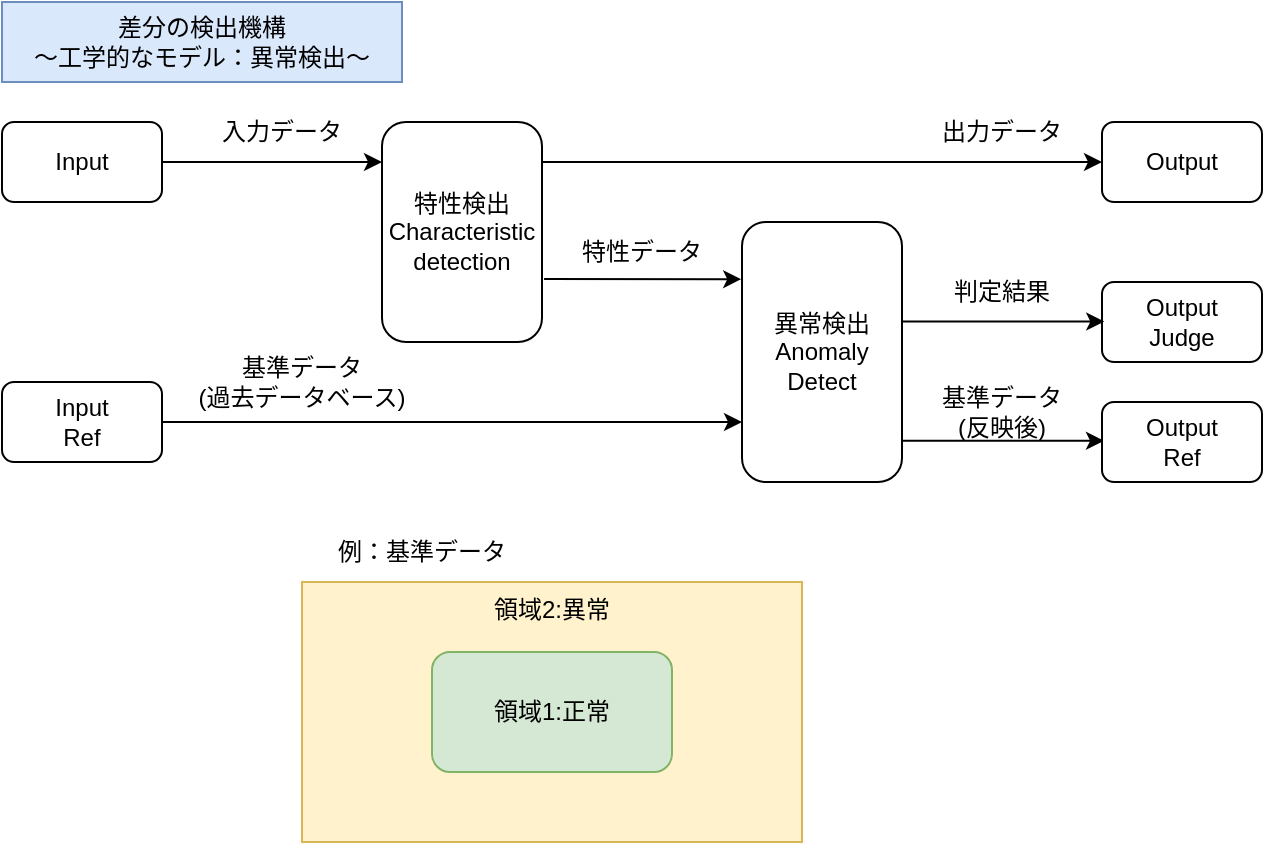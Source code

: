 <mxfile version="27.1.4">
  <diagram name="ページ1" id="Tz32hYnaOwYIBj_vYGMN">
    <mxGraphModel dx="802" dy="493" grid="1" gridSize="10" guides="1" tooltips="1" connect="1" arrows="1" fold="1" page="1" pageScale="1" pageWidth="1169" pageHeight="827" math="0" shadow="0">
      <root>
        <mxCell id="0" />
        <mxCell id="1" parent="0" />
        <mxCell id="VWtdcPpH-dzznXyx7XUg-1" value="差分の検出機構&lt;div&gt;～&lt;span style=&quot;background-color: transparent; color: light-dark(rgb(0, 0, 0), rgb(255, 255, 255));&quot;&gt;工学的なモデル：異常検出～&lt;/span&gt;&lt;/div&gt;" style="text;html=1;align=center;verticalAlign=middle;whiteSpace=wrap;rounded=0;fillColor=#dae8fc;strokeColor=#6c8ebf;" vertex="1" parent="1">
          <mxGeometry x="40" y="40" width="200" height="40" as="geometry" />
        </mxCell>
        <mxCell id="VWtdcPpH-dzznXyx7XUg-2" value="Input" style="rounded=1;whiteSpace=wrap;html=1;" vertex="1" parent="1">
          <mxGeometry x="40" y="100" width="80" height="40" as="geometry" />
        </mxCell>
        <mxCell id="VWtdcPpH-dzznXyx7XUg-3" value="Output" style="rounded=1;whiteSpace=wrap;html=1;" vertex="1" parent="1">
          <mxGeometry x="590" y="100" width="80" height="40" as="geometry" />
        </mxCell>
        <mxCell id="VWtdcPpH-dzznXyx7XUg-4" value="&lt;div&gt;特性検出&lt;/div&gt;&lt;div&gt;Characteristic detection&lt;/div&gt;" style="rounded=1;whiteSpace=wrap;html=1;" vertex="1" parent="1">
          <mxGeometry x="230" y="100" width="80" height="110" as="geometry" />
        </mxCell>
        <mxCell id="VWtdcPpH-dzznXyx7XUg-5" value="&lt;div&gt;異常検出&lt;/div&gt;Anomal&lt;span style=&quot;background-color: transparent; color: light-dark(rgb(0, 0, 0), rgb(255, 255, 255));&quot;&gt;y&lt;/span&gt;&lt;div&gt;&lt;div&gt;Detect&lt;/div&gt;&lt;/div&gt;" style="rounded=1;whiteSpace=wrap;html=1;" vertex="1" parent="1">
          <mxGeometry x="410" y="150" width="80" height="130" as="geometry" />
        </mxCell>
        <mxCell id="VWtdcPpH-dzznXyx7XUg-6" value="" style="endArrow=classic;html=1;rounded=0;exitX=1;exitY=0.5;exitDx=0;exitDy=0;" edge="1" parent="1" source="VWtdcPpH-dzznXyx7XUg-2">
          <mxGeometry width="50" height="50" relative="1" as="geometry">
            <mxPoint x="450" y="220" as="sourcePoint" />
            <mxPoint x="230" y="120" as="targetPoint" />
          </mxGeometry>
        </mxCell>
        <mxCell id="VWtdcPpH-dzznXyx7XUg-9" value="" style="endArrow=classic;html=1;rounded=0;entryX=0;entryY=0.5;entryDx=0;entryDy=0;" edge="1" parent="1" target="VWtdcPpH-dzznXyx7XUg-3">
          <mxGeometry width="50" height="50" relative="1" as="geometry">
            <mxPoint x="310" y="120" as="sourcePoint" />
            <mxPoint x="350" y="180" as="targetPoint" />
          </mxGeometry>
        </mxCell>
        <mxCell id="VWtdcPpH-dzznXyx7XUg-11" value="" style="endArrow=classic;html=1;rounded=0;entryX=-0.005;entryY=0.22;entryDx=0;entryDy=0;exitX=1.013;exitY=0.714;exitDx=0;exitDy=0;exitPerimeter=0;entryPerimeter=0;" edge="1" parent="1" source="VWtdcPpH-dzznXyx7XUg-4" target="VWtdcPpH-dzznXyx7XUg-5">
          <mxGeometry width="50" height="50" relative="1" as="geometry">
            <mxPoint x="370" y="192.5" as="sourcePoint" />
            <mxPoint x="410" y="177.5" as="targetPoint" />
          </mxGeometry>
        </mxCell>
        <mxCell id="VWtdcPpH-dzznXyx7XUg-14" value="入力データ" style="text;html=1;align=center;verticalAlign=middle;whiteSpace=wrap;rounded=0;" vertex="1" parent="1">
          <mxGeometry x="140" y="90" width="80" height="30" as="geometry" />
        </mxCell>
        <mxCell id="VWtdcPpH-dzznXyx7XUg-16" value="出力データ" style="text;html=1;align=center;verticalAlign=middle;whiteSpace=wrap;rounded=0;" vertex="1" parent="1">
          <mxGeometry x="500" y="90" width="80" height="30" as="geometry" />
        </mxCell>
        <mxCell id="VWtdcPpH-dzznXyx7XUg-17" value="Output&lt;div&gt;Judge&lt;/div&gt;" style="rounded=1;whiteSpace=wrap;html=1;" vertex="1" parent="1">
          <mxGeometry x="590" y="180" width="80" height="40" as="geometry" />
        </mxCell>
        <mxCell id="VWtdcPpH-dzznXyx7XUg-18" value="" style="endArrow=classic;html=1;rounded=0;entryX=0;entryY=0.5;entryDx=0;entryDy=0;exitX=0.986;exitY=0.299;exitDx=0;exitDy=0;exitPerimeter=0;" edge="1" parent="1">
          <mxGeometry width="50" height="50" relative="1" as="geometry">
            <mxPoint x="490.0" y="199.71" as="sourcePoint" />
            <mxPoint x="591.12" y="199.81" as="targetPoint" />
          </mxGeometry>
        </mxCell>
        <mxCell id="VWtdcPpH-dzznXyx7XUg-19" value="判定結果" style="text;html=1;align=center;verticalAlign=middle;whiteSpace=wrap;rounded=0;" vertex="1" parent="1">
          <mxGeometry x="500" y="170" width="80" height="30" as="geometry" />
        </mxCell>
        <mxCell id="VWtdcPpH-dzznXyx7XUg-21" value="Input&lt;div&gt;Ref&lt;/div&gt;" style="rounded=1;whiteSpace=wrap;html=1;" vertex="1" parent="1">
          <mxGeometry x="40" y="230" width="80" height="40" as="geometry" />
        </mxCell>
        <mxCell id="VWtdcPpH-dzznXyx7XUg-22" value="" style="endArrow=classic;html=1;rounded=0;entryX=0;entryY=0.797;entryDx=0;entryDy=0;entryPerimeter=0;exitX=1;exitY=0.5;exitDx=0;exitDy=0;" edge="1" parent="1" source="VWtdcPpH-dzznXyx7XUg-21">
          <mxGeometry width="50" height="50" relative="1" as="geometry">
            <mxPoint x="160" y="250.39" as="sourcePoint" />
            <mxPoint x="410" y="250" as="targetPoint" />
          </mxGeometry>
        </mxCell>
        <mxCell id="VWtdcPpH-dzznXyx7XUg-23" value="基準データ&lt;div&gt;(過去データベース)&lt;/div&gt;" style="text;html=1;align=center;verticalAlign=middle;whiteSpace=wrap;rounded=0;" vertex="1" parent="1">
          <mxGeometry x="130" y="210" width="120" height="40" as="geometry" />
        </mxCell>
        <mxCell id="VWtdcPpH-dzznXyx7XUg-29" value="" style="endArrow=classic;html=1;rounded=0;entryX=0;entryY=0.5;entryDx=0;entryDy=0;exitX=0.986;exitY=0.299;exitDx=0;exitDy=0;exitPerimeter=0;" edge="1" parent="1">
          <mxGeometry width="50" height="50" relative="1" as="geometry">
            <mxPoint x="490" y="259.43" as="sourcePoint" />
            <mxPoint x="591" y="259.43" as="targetPoint" />
          </mxGeometry>
        </mxCell>
        <mxCell id="VWtdcPpH-dzznXyx7XUg-30" value="Output&lt;div&gt;Ref&lt;/div&gt;" style="rounded=1;whiteSpace=wrap;html=1;" vertex="1" parent="1">
          <mxGeometry x="590" y="240" width="80" height="40" as="geometry" />
        </mxCell>
        <mxCell id="VWtdcPpH-dzznXyx7XUg-31" value="基準データ&lt;div&gt;(反映後)&lt;/div&gt;" style="text;html=1;align=center;verticalAlign=middle;whiteSpace=wrap;rounded=0;" vertex="1" parent="1">
          <mxGeometry x="500" y="230" width="80" height="30" as="geometry" />
        </mxCell>
        <mxCell id="VWtdcPpH-dzznXyx7XUg-32" value="領域2:異常" style="rounded=0;whiteSpace=wrap;html=1;fillColor=#fff2cc;strokeColor=#d6b656;verticalAlign=top;" vertex="1" parent="1">
          <mxGeometry x="190" y="330" width="250" height="130" as="geometry" />
        </mxCell>
        <mxCell id="VWtdcPpH-dzznXyx7XUg-33" value="&lt;div&gt;領域1:&lt;span style=&quot;background-color: transparent; color: light-dark(rgb(0, 0, 0), rgb(255, 255, 255));&quot;&gt;正常&lt;/span&gt;&lt;/div&gt;" style="rounded=1;whiteSpace=wrap;html=1;fillColor=#d5e8d4;strokeColor=#82b366;" vertex="1" parent="1">
          <mxGeometry x="255" y="365" width="120" height="60" as="geometry" />
        </mxCell>
        <mxCell id="VWtdcPpH-dzznXyx7XUg-34" value="例：基準データ" style="text;html=1;align=center;verticalAlign=middle;whiteSpace=wrap;rounded=0;" vertex="1" parent="1">
          <mxGeometry x="190" y="300" width="120" height="30" as="geometry" />
        </mxCell>
        <mxCell id="VWtdcPpH-dzznXyx7XUg-36" value="特性データ" style="text;html=1;align=center;verticalAlign=middle;whiteSpace=wrap;rounded=0;" vertex="1" parent="1">
          <mxGeometry x="320" y="150" width="80" height="30" as="geometry" />
        </mxCell>
      </root>
    </mxGraphModel>
  </diagram>
</mxfile>
